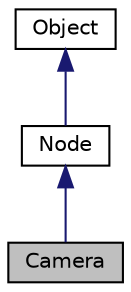 digraph "Camera"
{
  edge [fontname="Helvetica",fontsize="10",labelfontname="Helvetica",labelfontsize="10"];
  node [fontname="Helvetica",fontsize="10",shape=record];
  Node3 [label="Camera",height=0.2,width=0.4,color="black", fillcolor="grey75", style="filled", fontcolor="black"];
  Node4 -> Node3 [dir="back",color="midnightblue",fontsize="10",style="solid"];
  Node4 [label="Node",height=0.2,width=0.4,color="black", fillcolor="white", style="filled",URL="$classNode.html"];
  Node5 -> Node4 [dir="back",color="midnightblue",fontsize="10",style="solid"];
  Node5 [label="Object",height=0.2,width=0.4,color="black", fillcolor="white", style="filled",URL="$classObject.html"];
}
